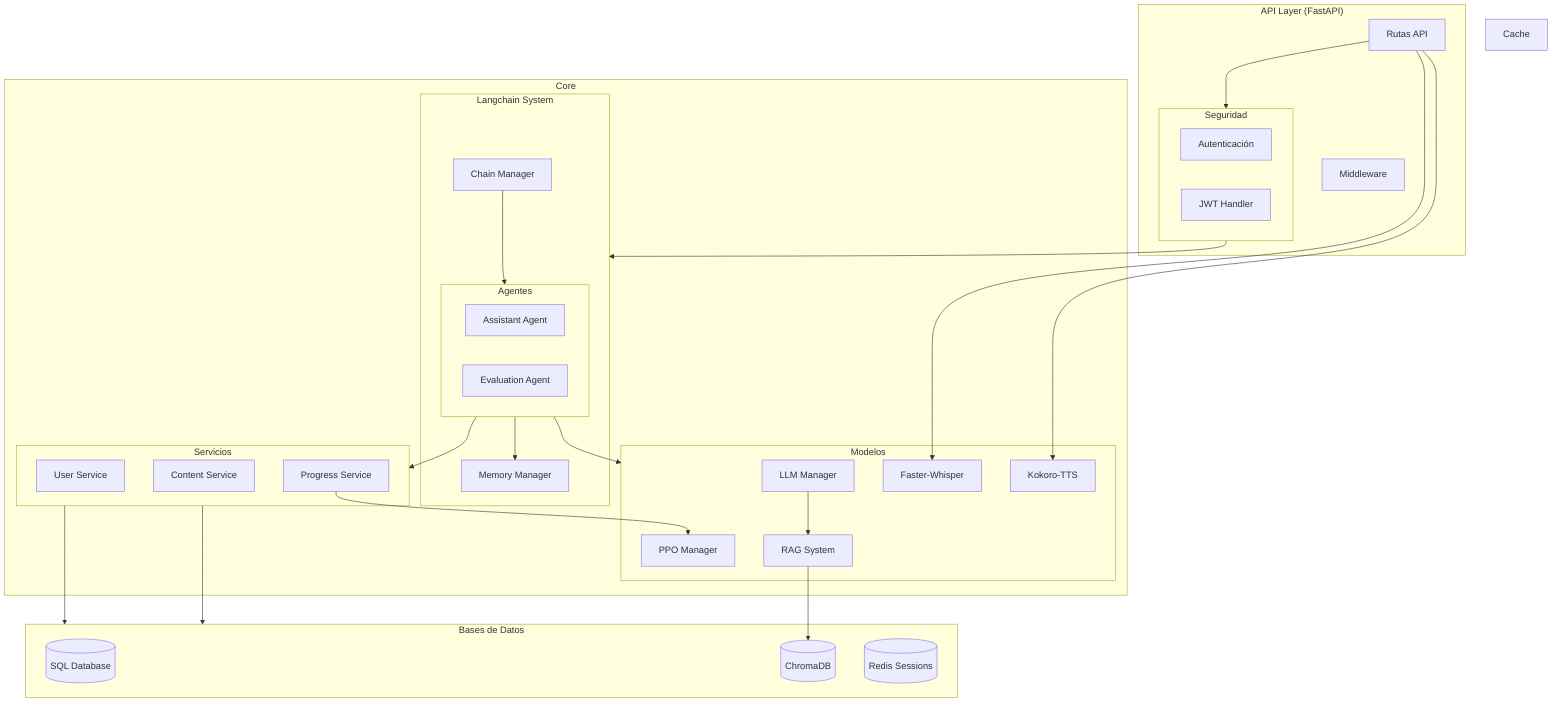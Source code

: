 ---
config:
  look: classic
---
flowchart TB
 subgraph Security["Seguridad"]
        Auth["Autenticación"]
        JWT["JWT Handler"]
  end
 subgraph API["API Layer (FastAPI)"]
        Routes["Rutas API"]
        Middleware["Middleware"]
        Security
  end
 subgraph Agents["Agentes"]
    direction LR
        Assistant["Assistant Agent"]
        EA["Evaluation Agent"]
  end
 subgraph LangchainSystem["Langchain System"]
        Chain["Chain Manager"]
        Agents
        Memory["Memory Manager"]
  end
 subgraph Models["Modelos"]
        LLM["LLM Manager"]
        PPO["PPO Manager"]
        RAG["RAG System"]
        Whisper["Faster-Whisper"]
        KokoroTTS["Kokoro-TTS"]
  end
 subgraph Services["Servicios"]
        UserService["User Service"]
        ContentService["Content Service"]
        ProgressService["Progress Service"]
  end
 subgraph Core["Core"]
        LangchainSystem
        Models
        Services
  end
 subgraph DB["Bases de Datos"]
        SQL[("SQL Database")]
        Vector[("ChromaDB")]
        Redis[("Redis Sessions")]
  end
    Routes --> Security & Whisper & KokoroTTS
    Security --> LangchainSystem
    Chain --> Agents
    Agents --> Memory & Services & Models
    LLM --> RAG
    RAG --> Vector
    Services --> DB & DB
    ProgressService --> PPO
    Cache["Cache"]
     Auth:::api
     JWT:::api
     Routes:::api
     Middleware:::api
     Security:::api
     Assistant:::agents
     EA:::agents
     Chain:::agents
     Memory:::agents
     LLM:::models
     PPO:::models
     RAG:::models
     Whisper:::models
     KokoroTTS:::models
     SQL:::data
     Vector:::data
     Redis:::data
     DB:::data
     Cache:::data
